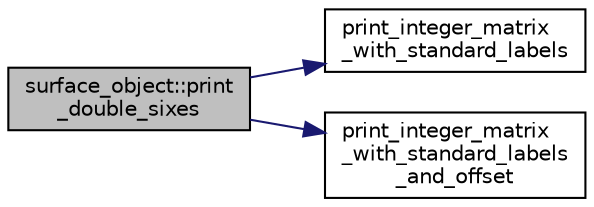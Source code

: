 digraph "surface_object::print_double_sixes"
{
  edge [fontname="Helvetica",fontsize="10",labelfontname="Helvetica",labelfontsize="10"];
  node [fontname="Helvetica",fontsize="10",shape=record];
  rankdir="LR";
  Node1856 [label="surface_object::print\l_double_sixes",height=0.2,width=0.4,color="black", fillcolor="grey75", style="filled", fontcolor="black"];
  Node1856 -> Node1857 [color="midnightblue",fontsize="10",style="solid",fontname="Helvetica"];
  Node1857 [label="print_integer_matrix\l_with_standard_labels",height=0.2,width=0.4,color="black", fillcolor="white", style="filled",URL="$d5/db4/io__and__os_8h.html#ad39c343d865ff89a5aad3c689280ad09"];
  Node1856 -> Node1858 [color="midnightblue",fontsize="10",style="solid",fontname="Helvetica"];
  Node1858 [label="print_integer_matrix\l_with_standard_labels\l_and_offset",height=0.2,width=0.4,color="black", fillcolor="white", style="filled",URL="$d5/db4/io__and__os_8h.html#a0598d3925a117c7ceee6efff0753abb1"];
}
